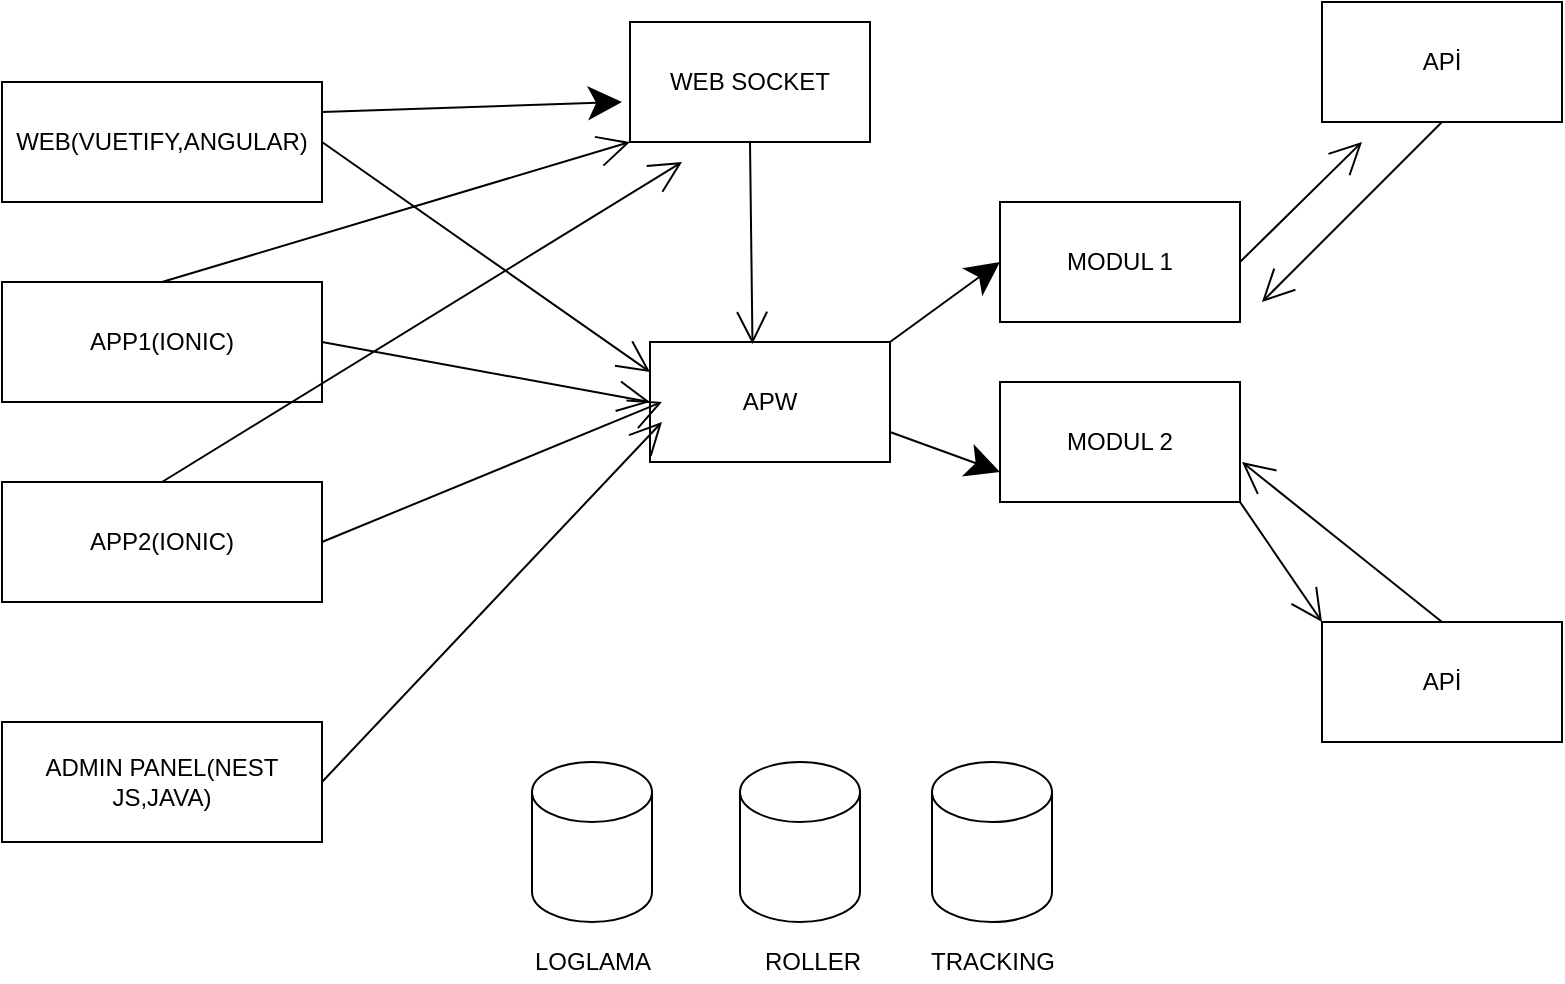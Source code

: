<mxfile version="15.3.5" type="github">
  <diagram id="dRzpOVpFm9Ay4RM9uaLY" name="Page-1">
    <mxGraphModel dx="1038" dy="579" grid="1" gridSize="10" guides="1" tooltips="1" connect="1" arrows="1" fold="1" page="1" pageScale="1" pageWidth="827" pageHeight="1169" math="0" shadow="0">
      <root>
        <mxCell id="0" />
        <mxCell id="1" parent="0" />
        <mxCell id="UpMxLX8vO4ziHgFZbLhg-17" style="edgeStyle=none;curved=1;rounded=0;orthogonalLoop=1;jettySize=auto;html=1;exitX=1;exitY=0.5;exitDx=0;exitDy=0;endArrow=open;startSize=14;endSize=14;sourcePerimeterSpacing=8;targetPerimeterSpacing=8;" edge="1" parent="1" source="UpMxLX8vO4ziHgFZbLhg-1">
          <mxGeometry relative="1" as="geometry">
            <mxPoint x="710" y="90" as="targetPoint" />
          </mxGeometry>
        </mxCell>
        <mxCell id="UpMxLX8vO4ziHgFZbLhg-1" value="MODUL 1" style="rounded=0;whiteSpace=wrap;html=1;hachureGap=4;pointerEvents=0;" vertex="1" parent="1">
          <mxGeometry x="529" y="120" width="120" height="60" as="geometry" />
        </mxCell>
        <mxCell id="UpMxLX8vO4ziHgFZbLhg-2" value="APW" style="rounded=0;whiteSpace=wrap;html=1;hachureGap=4;pointerEvents=0;" vertex="1" parent="1">
          <mxGeometry x="354" y="190" width="120" height="60" as="geometry" />
        </mxCell>
        <mxCell id="UpMxLX8vO4ziHgFZbLhg-10" style="edgeStyle=none;curved=1;rounded=0;orthogonalLoop=1;jettySize=auto;html=1;exitX=1;exitY=0.5;exitDx=0;exitDy=0;entryX=0;entryY=0.25;entryDx=0;entryDy=0;endArrow=open;startSize=14;endSize=14;sourcePerimeterSpacing=8;targetPerimeterSpacing=8;" edge="1" parent="1" source="UpMxLX8vO4ziHgFZbLhg-3" target="UpMxLX8vO4ziHgFZbLhg-2">
          <mxGeometry relative="1" as="geometry" />
        </mxCell>
        <mxCell id="UpMxLX8vO4ziHgFZbLhg-3" value="WEB(VUETIFY,ANGULAR)" style="rounded=0;whiteSpace=wrap;html=1;hachureGap=4;pointerEvents=0;" vertex="1" parent="1">
          <mxGeometry x="30" y="60" width="160" height="60" as="geometry" />
        </mxCell>
        <mxCell id="UpMxLX8vO4ziHgFZbLhg-25" style="edgeStyle=none;curved=1;rounded=0;orthogonalLoop=1;jettySize=auto;html=1;exitX=1;exitY=1;exitDx=0;exitDy=0;entryX=0;entryY=0;entryDx=0;entryDy=0;endArrow=open;startSize=14;endSize=14;sourcePerimeterSpacing=8;targetPerimeterSpacing=8;" edge="1" parent="1" source="UpMxLX8vO4ziHgFZbLhg-4" target="UpMxLX8vO4ziHgFZbLhg-24">
          <mxGeometry relative="1" as="geometry" />
        </mxCell>
        <mxCell id="UpMxLX8vO4ziHgFZbLhg-4" value="MODUL 2" style="rounded=0;whiteSpace=wrap;html=1;hachureGap=4;pointerEvents=0;" vertex="1" parent="1">
          <mxGeometry x="529" y="210" width="120" height="60" as="geometry" />
        </mxCell>
        <mxCell id="UpMxLX8vO4ziHgFZbLhg-5" value="" style="endArrow=classic;html=1;startSize=14;endSize=14;sourcePerimeterSpacing=8;targetPerimeterSpacing=8;entryX=0;entryY=0.5;entryDx=0;entryDy=0;exitX=1;exitY=0;exitDx=0;exitDy=0;" edge="1" parent="1" source="UpMxLX8vO4ziHgFZbLhg-2" target="UpMxLX8vO4ziHgFZbLhg-1">
          <mxGeometry width="50" height="50" relative="1" as="geometry">
            <mxPoint x="449" y="210" as="sourcePoint" />
            <mxPoint x="519" y="140" as="targetPoint" />
          </mxGeometry>
        </mxCell>
        <mxCell id="UpMxLX8vO4ziHgFZbLhg-6" value="" style="endArrow=classic;html=1;startSize=14;endSize=14;sourcePerimeterSpacing=8;targetPerimeterSpacing=8;entryX=0;entryY=0.75;entryDx=0;entryDy=0;exitX=1;exitY=0.75;exitDx=0;exitDy=0;" edge="1" parent="1" source="UpMxLX8vO4ziHgFZbLhg-2" target="UpMxLX8vO4ziHgFZbLhg-4">
          <mxGeometry width="50" height="50" relative="1" as="geometry">
            <mxPoint x="449" y="235" as="sourcePoint" />
            <mxPoint x="499" y="185" as="targetPoint" />
          </mxGeometry>
        </mxCell>
        <mxCell id="UpMxLX8vO4ziHgFZbLhg-11" style="edgeStyle=none;curved=1;rounded=0;orthogonalLoop=1;jettySize=auto;html=1;exitX=1;exitY=0.5;exitDx=0;exitDy=0;entryX=0;entryY=0.5;entryDx=0;entryDy=0;endArrow=open;startSize=14;endSize=14;sourcePerimeterSpacing=8;targetPerimeterSpacing=8;" edge="1" parent="1" source="UpMxLX8vO4ziHgFZbLhg-7" target="UpMxLX8vO4ziHgFZbLhg-2">
          <mxGeometry relative="1" as="geometry" />
        </mxCell>
        <mxCell id="UpMxLX8vO4ziHgFZbLhg-35" style="edgeStyle=none;curved=1;rounded=0;orthogonalLoop=1;jettySize=auto;html=1;exitX=0.5;exitY=0;exitDx=0;exitDy=0;entryX=0;entryY=1;entryDx=0;entryDy=0;endArrow=open;startSize=14;endSize=14;sourcePerimeterSpacing=8;targetPerimeterSpacing=8;" edge="1" parent="1" source="UpMxLX8vO4ziHgFZbLhg-7" target="UpMxLX8vO4ziHgFZbLhg-27">
          <mxGeometry relative="1" as="geometry" />
        </mxCell>
        <mxCell id="UpMxLX8vO4ziHgFZbLhg-7" value="APP1(IONIC)" style="rounded=0;whiteSpace=wrap;html=1;hachureGap=4;pointerEvents=0;" vertex="1" parent="1">
          <mxGeometry x="30" y="160" width="160" height="60" as="geometry" />
        </mxCell>
        <mxCell id="UpMxLX8vO4ziHgFZbLhg-12" style="edgeStyle=none;curved=1;rounded=0;orthogonalLoop=1;jettySize=auto;html=1;exitX=1;exitY=0.5;exitDx=0;exitDy=0;endArrow=open;startSize=14;endSize=14;sourcePerimeterSpacing=8;targetPerimeterSpacing=8;" edge="1" parent="1" source="UpMxLX8vO4ziHgFZbLhg-8">
          <mxGeometry relative="1" as="geometry">
            <mxPoint x="360" y="220" as="targetPoint" />
          </mxGeometry>
        </mxCell>
        <mxCell id="UpMxLX8vO4ziHgFZbLhg-36" style="edgeStyle=none;curved=1;rounded=0;orthogonalLoop=1;jettySize=auto;html=1;exitX=0.5;exitY=0;exitDx=0;exitDy=0;endArrow=open;startSize=14;endSize=14;sourcePerimeterSpacing=8;targetPerimeterSpacing=8;" edge="1" parent="1" source="UpMxLX8vO4ziHgFZbLhg-8">
          <mxGeometry relative="1" as="geometry">
            <mxPoint x="370" y="100" as="targetPoint" />
          </mxGeometry>
        </mxCell>
        <mxCell id="UpMxLX8vO4ziHgFZbLhg-8" value="APP2(IONIC)" style="rounded=0;whiteSpace=wrap;html=1;hachureGap=4;pointerEvents=0;" vertex="1" parent="1">
          <mxGeometry x="30" y="260" width="160" height="60" as="geometry" />
        </mxCell>
        <mxCell id="UpMxLX8vO4ziHgFZbLhg-13" style="edgeStyle=none;curved=1;rounded=0;orthogonalLoop=1;jettySize=auto;html=1;exitX=1;exitY=0.5;exitDx=0;exitDy=0;endArrow=open;startSize=14;endSize=14;sourcePerimeterSpacing=8;targetPerimeterSpacing=8;" edge="1" parent="1" source="UpMxLX8vO4ziHgFZbLhg-9">
          <mxGeometry relative="1" as="geometry">
            <mxPoint x="360" y="230" as="targetPoint" />
          </mxGeometry>
        </mxCell>
        <mxCell id="UpMxLX8vO4ziHgFZbLhg-9" value="ADMIN PANEL(NEST JS,JAVA)" style="rounded=0;whiteSpace=wrap;html=1;hachureGap=4;pointerEvents=0;" vertex="1" parent="1">
          <mxGeometry x="30" y="380" width="160" height="60" as="geometry" />
        </mxCell>
        <mxCell id="UpMxLX8vO4ziHgFZbLhg-15" value="" style="shape=cylinder3;whiteSpace=wrap;html=1;boundedLbl=1;backgroundOutline=1;size=15;hachureGap=4;pointerEvents=0;" vertex="1" parent="1">
          <mxGeometry x="295" y="400" width="60" height="80" as="geometry" />
        </mxCell>
        <mxCell id="UpMxLX8vO4ziHgFZbLhg-16" value="LOGLAMA" style="text;html=1;align=center;verticalAlign=middle;resizable=0;points=[];autosize=1;strokeColor=none;fillColor=none;" vertex="1" parent="1">
          <mxGeometry x="290" y="490" width="70" height="20" as="geometry" />
        </mxCell>
        <mxCell id="UpMxLX8vO4ziHgFZbLhg-19" style="edgeStyle=none;curved=1;rounded=0;orthogonalLoop=1;jettySize=auto;html=1;exitX=0.5;exitY=1;exitDx=0;exitDy=0;endArrow=open;startSize=14;endSize=14;sourcePerimeterSpacing=8;targetPerimeterSpacing=8;" edge="1" parent="1" source="UpMxLX8vO4ziHgFZbLhg-18">
          <mxGeometry relative="1" as="geometry">
            <mxPoint x="660" y="170" as="targetPoint" />
          </mxGeometry>
        </mxCell>
        <mxCell id="UpMxLX8vO4ziHgFZbLhg-18" value="APİ" style="rounded=0;whiteSpace=wrap;html=1;hachureGap=4;pointerEvents=0;" vertex="1" parent="1">
          <mxGeometry x="690" y="20" width="120" height="60" as="geometry" />
        </mxCell>
        <mxCell id="UpMxLX8vO4ziHgFZbLhg-26" style="edgeStyle=none;curved=1;rounded=0;orthogonalLoop=1;jettySize=auto;html=1;exitX=0.5;exitY=0;exitDx=0;exitDy=0;endArrow=open;startSize=14;endSize=14;sourcePerimeterSpacing=8;targetPerimeterSpacing=8;" edge="1" parent="1" source="UpMxLX8vO4ziHgFZbLhg-24">
          <mxGeometry relative="1" as="geometry">
            <mxPoint x="650" y="250" as="targetPoint" />
          </mxGeometry>
        </mxCell>
        <mxCell id="UpMxLX8vO4ziHgFZbLhg-24" value="APİ" style="rounded=0;whiteSpace=wrap;html=1;hachureGap=4;pointerEvents=0;" vertex="1" parent="1">
          <mxGeometry x="690" y="330" width="120" height="60" as="geometry" />
        </mxCell>
        <mxCell id="UpMxLX8vO4ziHgFZbLhg-33" style="edgeStyle=none;curved=1;rounded=0;orthogonalLoop=1;jettySize=auto;html=1;exitX=0.5;exitY=1;exitDx=0;exitDy=0;entryX=0.427;entryY=0.017;entryDx=0;entryDy=0;entryPerimeter=0;endArrow=open;startSize=14;endSize=14;sourcePerimeterSpacing=8;targetPerimeterSpacing=8;" edge="1" parent="1" source="UpMxLX8vO4ziHgFZbLhg-27" target="UpMxLX8vO4ziHgFZbLhg-2">
          <mxGeometry relative="1" as="geometry" />
        </mxCell>
        <mxCell id="UpMxLX8vO4ziHgFZbLhg-27" value="WEB SOCKET" style="rounded=0;whiteSpace=wrap;html=1;hachureGap=4;pointerEvents=0;" vertex="1" parent="1">
          <mxGeometry x="344" y="30" width="120" height="60" as="geometry" />
        </mxCell>
        <mxCell id="UpMxLX8vO4ziHgFZbLhg-28" value="" style="shape=cylinder3;whiteSpace=wrap;html=1;boundedLbl=1;backgroundOutline=1;size=15;hachureGap=4;pointerEvents=0;" vertex="1" parent="1">
          <mxGeometry x="399" y="400" width="60" height="80" as="geometry" />
        </mxCell>
        <mxCell id="UpMxLX8vO4ziHgFZbLhg-29" value="" style="shape=cylinder3;whiteSpace=wrap;html=1;boundedLbl=1;backgroundOutline=1;size=15;hachureGap=4;pointerEvents=0;" vertex="1" parent="1">
          <mxGeometry x="495" y="400" width="60" height="80" as="geometry" />
        </mxCell>
        <mxCell id="UpMxLX8vO4ziHgFZbLhg-31" value="ROLLER" style="text;html=1;align=center;verticalAlign=middle;resizable=0;points=[];autosize=1;strokeColor=none;fillColor=none;" vertex="1" parent="1">
          <mxGeometry x="405" y="490" width="60" height="20" as="geometry" />
        </mxCell>
        <mxCell id="UpMxLX8vO4ziHgFZbLhg-32" value="TRACKING" style="text;html=1;align=center;verticalAlign=middle;resizable=0;points=[];autosize=1;strokeColor=none;fillColor=none;" vertex="1" parent="1">
          <mxGeometry x="485" y="490" width="80" height="20" as="geometry" />
        </mxCell>
        <mxCell id="UpMxLX8vO4ziHgFZbLhg-34" value="" style="endArrow=classic;html=1;startSize=14;endSize=14;sourcePerimeterSpacing=8;targetPerimeterSpacing=8;" edge="1" parent="1">
          <mxGeometry width="50" height="50" relative="1" as="geometry">
            <mxPoint x="190" y="75" as="sourcePoint" />
            <mxPoint x="340" y="70" as="targetPoint" />
          </mxGeometry>
        </mxCell>
      </root>
    </mxGraphModel>
  </diagram>
</mxfile>

